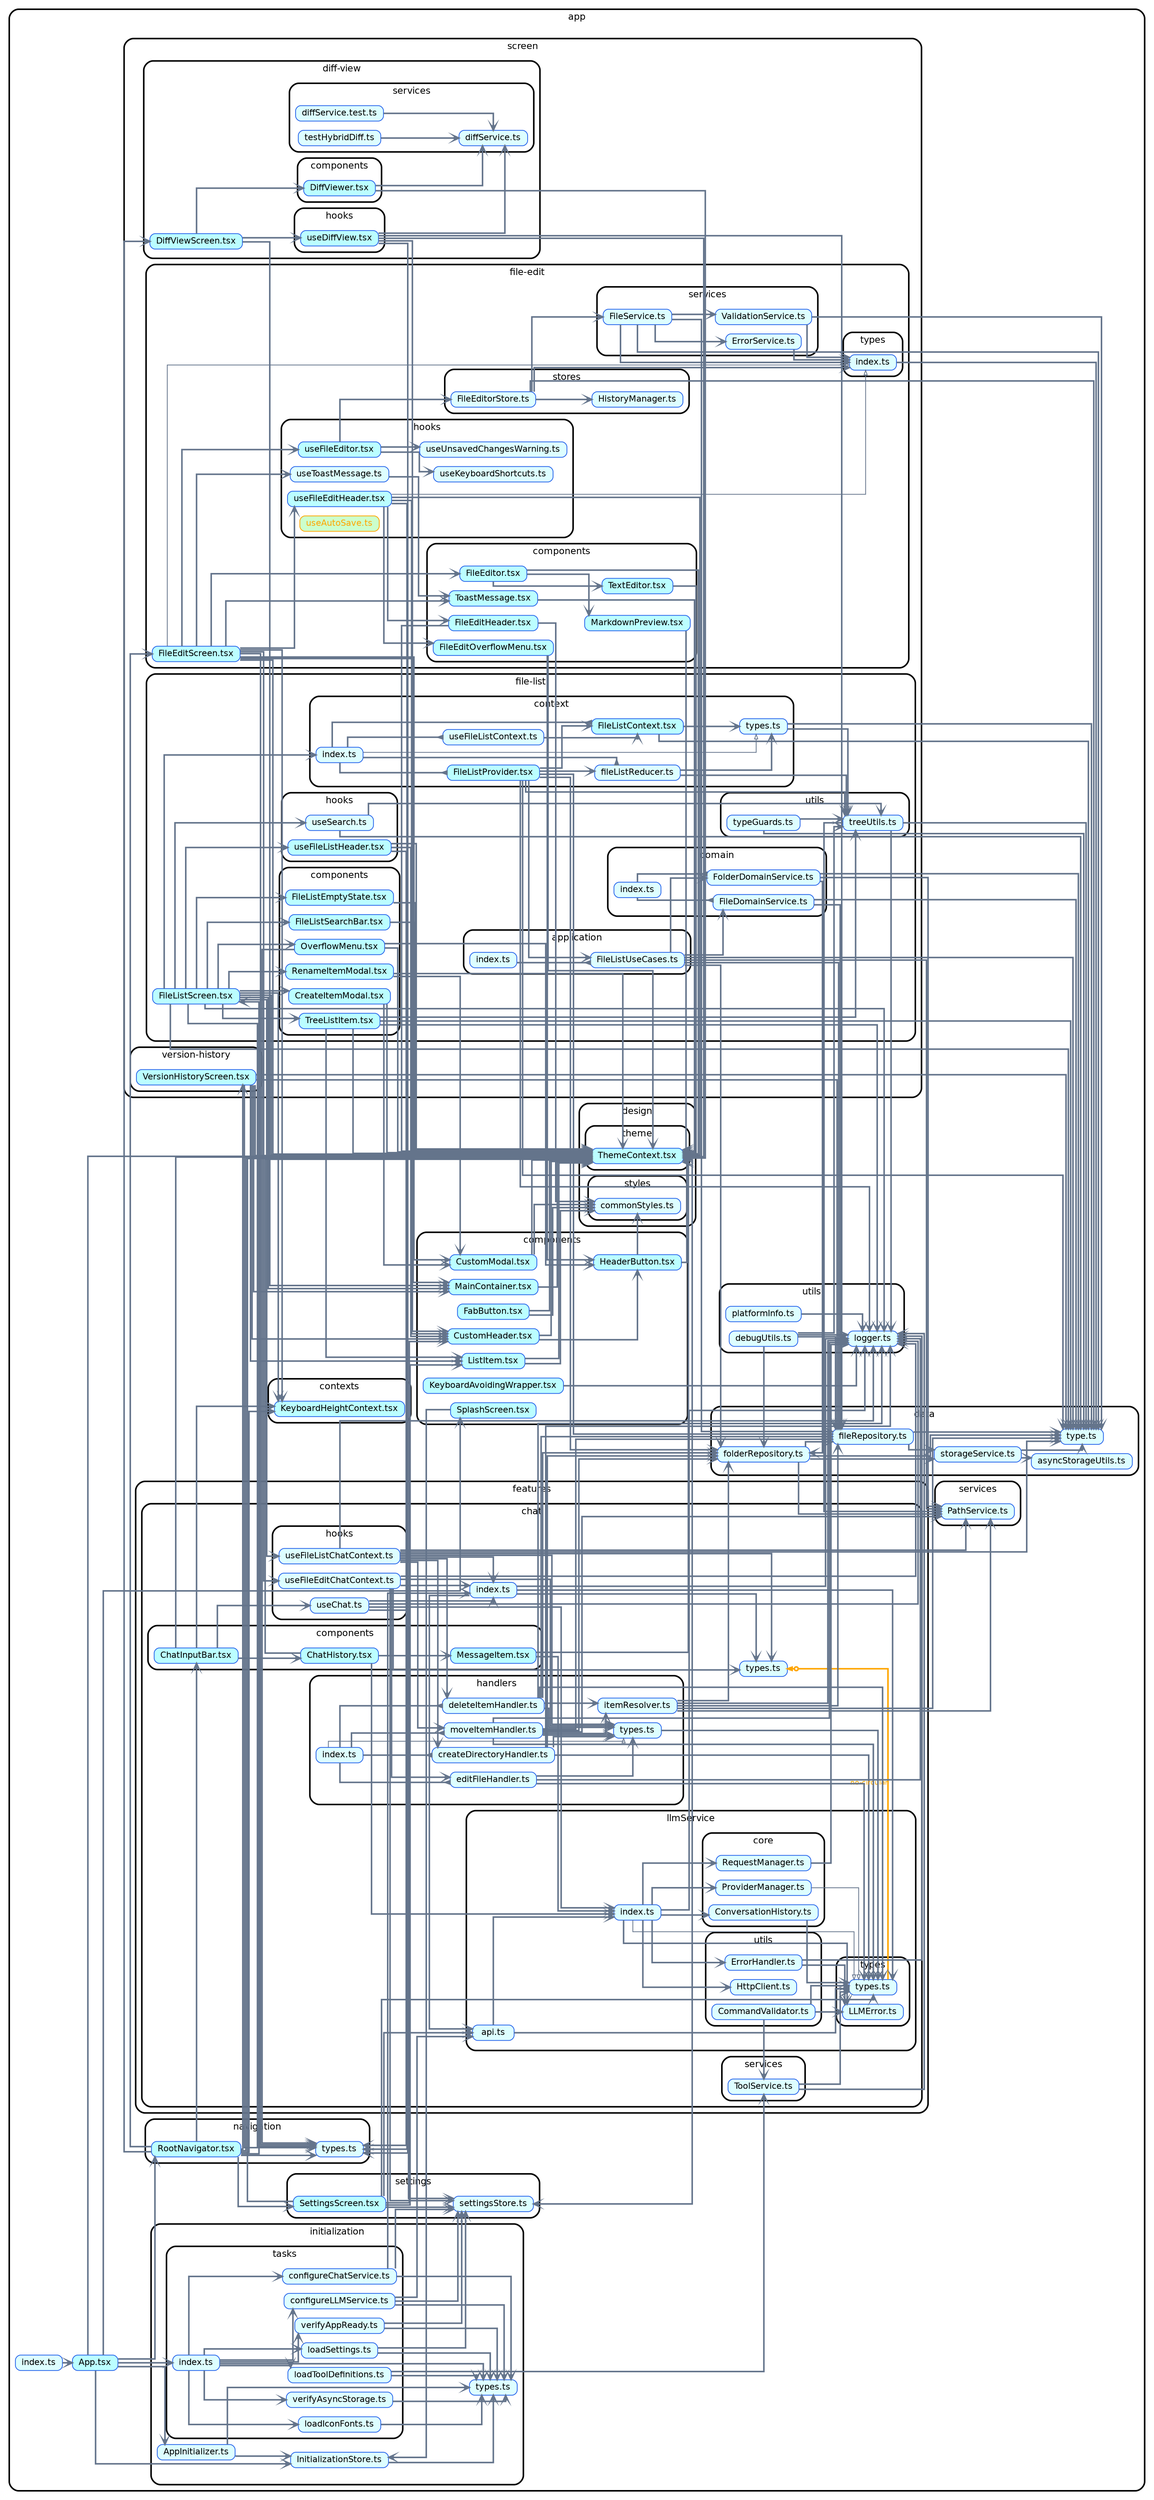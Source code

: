 strict digraph "dependency-cruiser output"{
    rankdir="LR" splines="ortho" overlap="false" nodesep="0.16" ranksep="0.18" fontname="Helvetica" fontsize="12" style="rounded,bold,filled" fillcolor="#ffffff" compound="true" bgcolor="white" concentrate="true"
    node [shape="box" style="filled,rounded" height="0.2" color="#2563eb" fillcolor="#e8f4fd" fontcolor="black" fontname="Helvetica" fontsize="11"]
    edge [arrowhead="vee" arrowsize="0.6" penwidth="2" color="#64748b" fontname="Helvetica" fontsize="9"]

    subgraph "cluster_app" {label="app" "app/App.tsx" [label=<App.tsx> tooltip="App.tsx" URL="app/App.tsx" fillcolor="#bbfeff"] }
    "app/App.tsx" -> "app/components/SplashScreen.tsx"
    "app/App.tsx" -> "app/design/theme/ThemeContext.tsx"
    "app/App.tsx" -> "app/initialization/AppInitializer.ts"
    "app/App.tsx" -> "app/initialization/InitializationStore.ts"
    "app/App.tsx" -> "app/initialization/tasks/index.ts"
    "app/App.tsx" -> "app/navigation/RootNavigator.tsx"
    subgraph "cluster_app" {label="app" subgraph "cluster_app/components" {label="components" "app/components/CustomHeader.tsx" [label=<CustomHeader.tsx> tooltip="CustomHeader.tsx" URL="app/components/CustomHeader.tsx" fillcolor="#bbfeff"] } }
    "app/components/CustomHeader.tsx" -> "app/design/theme/ThemeContext.tsx"
    "app/components/CustomHeader.tsx" -> "app/components/HeaderButton.tsx"
    subgraph "cluster_app" {label="app" subgraph "cluster_app/components" {label="components" "app/components/CustomModal.tsx" [label=<CustomModal.tsx> tooltip="CustomModal.tsx" URL="app/components/CustomModal.tsx" fillcolor="#bbfeff"] } }
    "app/components/CustomModal.tsx" -> "app/design/styles/commonStyles.ts"
    "app/components/CustomModal.tsx" -> "app/design/theme/ThemeContext.tsx"
    subgraph "cluster_app" {label="app" subgraph "cluster_app/components" {label="components" "app/components/FabButton.tsx" [label=<FabButton.tsx> tooltip="FabButton.tsx" URL="app/components/FabButton.tsx" fillcolor="#bbfeff"] } }
    "app/components/FabButton.tsx" -> "app/design/styles/commonStyles.ts"
    "app/components/FabButton.tsx" -> "app/design/theme/ThemeContext.tsx"
    subgraph "cluster_app" {label="app" subgraph "cluster_app/components" {label="components" "app/components/HeaderButton.tsx" [label=<HeaderButton.tsx> tooltip="HeaderButton.tsx" URL="app/components/HeaderButton.tsx" fillcolor="#bbfeff"] } }
    "app/components/HeaderButton.tsx" -> "app/design/styles/commonStyles.ts"
    "app/components/HeaderButton.tsx" -> "app/design/theme/ThemeContext.tsx"
    subgraph "cluster_app" {label="app" subgraph "cluster_app/components" {label="components" "app/components/KeyboardAvoidingWrapper.tsx" [label=<KeyboardAvoidingWrapper.tsx> tooltip="KeyboardAvoidingWrapper.tsx" URL="app/components/KeyboardAvoidingWrapper.tsx" fillcolor="#bbfeff"] } }
    "app/components/KeyboardAvoidingWrapper.tsx" -> "app/utils/logger.ts"
    subgraph "cluster_app" {label="app" subgraph "cluster_app/components" {label="components" "app/components/ListItem.tsx" [label=<ListItem.tsx> tooltip="ListItem.tsx" URL="app/components/ListItem.tsx" fillcolor="#bbfeff"] } }
    "app/components/ListItem.tsx" -> "app/design/styles/commonStyles.ts"
    "app/components/ListItem.tsx" -> "app/design/theme/ThemeContext.tsx"
    subgraph "cluster_app" {label="app" subgraph "cluster_app/components" {label="components" "app/components/MainContainer.tsx" [label=<MainContainer.tsx> tooltip="MainContainer.tsx" URL="app/components/MainContainer.tsx" fillcolor="#bbfeff"] } }
    "app/components/MainContainer.tsx" -> "app/design/theme/ThemeContext.tsx"
    subgraph "cluster_app" {label="app" subgraph "cluster_app/components" {label="components" "app/components/SplashScreen.tsx" [label=<SplashScreen.tsx> tooltip="SplashScreen.tsx" URL="app/components/SplashScreen.tsx" fillcolor="#bbfeff"] } }
    "app/components/SplashScreen.tsx" -> "app/initialization/InitializationStore.ts"
    subgraph "cluster_app" {label="app" subgraph "cluster_app/contexts" {label="contexts" "app/contexts/KeyboardHeightContext.tsx" [label=<KeyboardHeightContext.tsx> tooltip="KeyboardHeightContext.tsx" URL="app/contexts/KeyboardHeightContext.tsx" fillcolor="#bbfeff"] } }
    subgraph "cluster_app" {label="app" subgraph "cluster_app/data" {label="data" "app/data/asyncStorageUtils.ts" [label=<asyncStorageUtils.ts> tooltip="asyncStorageUtils.ts" URL="app/data/asyncStorageUtils.ts" fillcolor="#ddfeff"] } }
    subgraph "cluster_app" {label="app" subgraph "cluster_app/data" {label="data" "app/data/fileRepository.ts" [label=<fileRepository.ts> tooltip="fileRepository.ts" URL="app/data/fileRepository.ts" fillcolor="#ddfeff"] } }
    "app/data/fileRepository.ts" -> "app/data/storageService.ts"
    "app/data/fileRepository.ts" -> "app/data/type.ts"
    subgraph "cluster_app" {label="app" subgraph "cluster_app/data" {label="data" "app/data/folderRepository.ts" [label=<folderRepository.ts> tooltip="folderRepository.ts" URL="app/data/folderRepository.ts" fillcolor="#ddfeff"] } }
    "app/data/folderRepository.ts" -> "app/services/PathService.ts"
    "app/data/folderRepository.ts" -> "app/data/fileRepository.ts"
    "app/data/folderRepository.ts" -> "app/data/storageService.ts"
    "app/data/folderRepository.ts" -> "app/data/type.ts"
    subgraph "cluster_app" {label="app" subgraph "cluster_app/data" {label="data" "app/data/storageService.ts" [label=<storageService.ts> tooltip="storageService.ts" URL="app/data/storageService.ts" fillcolor="#ddfeff"] } }
    "app/data/storageService.ts" -> "app/data/asyncStorageUtils.ts"
    "app/data/storageService.ts" -> "app/data/type.ts"
    subgraph "cluster_app" {label="app" subgraph "cluster_app/data" {label="data" "app/data/type.ts" [label=<type.ts> tooltip="type.ts" URL="app/data/type.ts" fillcolor="#ddfeff"] } }
    subgraph "cluster_app" {label="app" subgraph "cluster_app/design" {label="design" subgraph "cluster_app/design/styles" {label="styles" "app/design/styles/commonStyles.ts" [label=<commonStyles.ts> tooltip="commonStyles.ts" URL="app/design/styles/commonStyles.ts" fillcolor="#ddfeff"] } } }
    subgraph "cluster_app" {label="app" subgraph "cluster_app/design" {label="design" subgraph "cluster_app/design/theme" {label="theme" "app/design/theme/ThemeContext.tsx" [label=<ThemeContext.tsx> tooltip="ThemeContext.tsx" URL="app/design/theme/ThemeContext.tsx" fillcolor="#bbfeff"] } } }
    "app/design/theme/ThemeContext.tsx" -> "app/settings/settingsStore.ts"
    subgraph "cluster_app" {label="app" subgraph "cluster_app/features" {label="features" subgraph "cluster_app/features/chat" {label="chat" subgraph "cluster_app/features/chat/components" {label="components" "app/features/chat/components/ChatHistory.tsx" [label=<ChatHistory.tsx> tooltip="ChatHistory.tsx" URL="app/features/chat/components/ChatHistory.tsx" fillcolor="#bbfeff"] } } } }
    "app/features/chat/components/ChatHistory.tsx" -> "app/design/theme/ThemeContext.tsx"
    "app/features/chat/components/ChatHistory.tsx" -> "app/features/chat/llmService/index.ts"
    "app/features/chat/components/ChatHistory.tsx" -> "app/features/chat/components/MessageItem.tsx"
    subgraph "cluster_app" {label="app" subgraph "cluster_app/features" {label="features" subgraph "cluster_app/features/chat" {label="chat" subgraph "cluster_app/features/chat/components" {label="components" "app/features/chat/components/ChatInputBar.tsx" [label=<ChatInputBar.tsx> tooltip="ChatInputBar.tsx" URL="app/features/chat/components/ChatInputBar.tsx" fillcolor="#bbfeff"] } } } }
    "app/features/chat/components/ChatInputBar.tsx" -> "app/contexts/KeyboardHeightContext.tsx"
    "app/features/chat/components/ChatInputBar.tsx" -> "app/design/theme/ThemeContext.tsx"
    "app/features/chat/components/ChatInputBar.tsx" -> "app/features/chat/components/ChatHistory.tsx"
    "app/features/chat/components/ChatInputBar.tsx" -> "app/features/chat/hooks/useChat.ts"
    subgraph "cluster_app" {label="app" subgraph "cluster_app/features" {label="features" subgraph "cluster_app/features/chat" {label="chat" subgraph "cluster_app/features/chat/components" {label="components" "app/features/chat/components/MessageItem.tsx" [label=<MessageItem.tsx> tooltip="MessageItem.tsx" URL="app/features/chat/components/MessageItem.tsx" fillcolor="#bbfeff"] } } } }
    "app/features/chat/components/MessageItem.tsx" -> "app/design/theme/ThemeContext.tsx"
    "app/features/chat/components/MessageItem.tsx" -> "app/features/chat/llmService/index.ts"
    subgraph "cluster_app" {label="app" subgraph "cluster_app/features" {label="features" subgraph "cluster_app/features/chat" {label="chat" subgraph "cluster_app/features/chat/handlers" {label="handlers" "app/features/chat/handlers/createDirectoryHandler.ts" [label=<createDirectoryHandler.ts> tooltip="createDirectoryHandler.ts" URL="app/features/chat/handlers/createDirectoryHandler.ts" fillcolor="#ddfeff"] } } } }
    "app/features/chat/handlers/createDirectoryHandler.ts" -> "app/utils/logger.ts"
    "app/features/chat/handlers/createDirectoryHandler.ts" -> "app/features/chat/llmService/types/types.ts"
    "app/features/chat/handlers/createDirectoryHandler.ts" -> "app/features/chat/handlers/types.ts"
    "app/features/chat/handlers/createDirectoryHandler.ts" -> "app/data/folderRepository.ts"
    subgraph "cluster_app" {label="app" subgraph "cluster_app/features" {label="features" subgraph "cluster_app/features/chat" {label="chat" subgraph "cluster_app/features/chat/handlers" {label="handlers" "app/features/chat/handlers/deleteItemHandler.ts" [label=<deleteItemHandler.ts> tooltip="deleteItemHandler.ts" URL="app/features/chat/handlers/deleteItemHandler.ts" fillcolor="#ddfeff"] } } } }
    "app/features/chat/handlers/deleteItemHandler.ts" -> "app/utils/logger.ts"
    "app/features/chat/handlers/deleteItemHandler.ts" -> "app/features/chat/llmService/types/types.ts"
    "app/features/chat/handlers/deleteItemHandler.ts" -> "app/features/chat/handlers/itemResolver.ts"
    "app/features/chat/handlers/deleteItemHandler.ts" -> "app/features/chat/handlers/types.ts"
    "app/features/chat/handlers/deleteItemHandler.ts" -> "app/data/fileRepository.ts"
    "app/features/chat/handlers/deleteItemHandler.ts" -> "app/data/folderRepository.ts"
    subgraph "cluster_app" {label="app" subgraph "cluster_app/features" {label="features" subgraph "cluster_app/features/chat" {label="chat" subgraph "cluster_app/features/chat/handlers" {label="handlers" "app/features/chat/handlers/editFileHandler.ts" [label=<editFileHandler.ts> tooltip="editFileHandler.ts" URL="app/features/chat/handlers/editFileHandler.ts" fillcolor="#ddfeff"] } } } }
    "app/features/chat/handlers/editFileHandler.ts" -> "app/utils/logger.ts"
    "app/features/chat/handlers/editFileHandler.ts" -> "app/features/chat/llmService/types/types.ts"
    "app/features/chat/handlers/editFileHandler.ts" -> "app/features/chat/handlers/types.ts"
    subgraph "cluster_app" {label="app" subgraph "cluster_app/features" {label="features" subgraph "cluster_app/features/chat" {label="chat" subgraph "cluster_app/features/chat/handlers" {label="handlers" "app/features/chat/handlers/index.ts" [label=<index.ts> tooltip="index.ts" URL="app/features/chat/handlers/index.ts" fillcolor="#ddfeff"] } } } }
    "app/features/chat/handlers/index.ts" -> "app/features/chat/handlers/createDirectoryHandler.ts" [arrowhead="inv"]
    "app/features/chat/handlers/index.ts" -> "app/features/chat/handlers/deleteItemHandler.ts" [arrowhead="inv"]
    "app/features/chat/handlers/index.ts" -> "app/features/chat/handlers/editFileHandler.ts" [arrowhead="inv"]
    "app/features/chat/handlers/index.ts" -> "app/features/chat/handlers/moveItemHandler.ts" [arrowhead="inv"]
    "app/features/chat/handlers/index.ts" -> "app/features/chat/handlers/types.ts" [arrowhead="onormal" penwidth="1.0"]
    subgraph "cluster_app" {label="app" subgraph "cluster_app/features" {label="features" subgraph "cluster_app/features/chat" {label="chat" subgraph "cluster_app/features/chat/handlers" {label="handlers" "app/features/chat/handlers/itemResolver.ts" [label=<itemResolver.ts> tooltip="itemResolver.ts" URL="app/features/chat/handlers/itemResolver.ts" fillcolor="#ddfeff"] } } } }
    "app/features/chat/handlers/itemResolver.ts" -> "app/services/PathService.ts"
    "app/features/chat/handlers/itemResolver.ts" -> "app/utils/logger.ts"
    "app/features/chat/handlers/itemResolver.ts" -> "app/data/fileRepository.ts"
    "app/features/chat/handlers/itemResolver.ts" -> "app/data/folderRepository.ts"
    "app/features/chat/handlers/itemResolver.ts" -> "app/data/type.ts"
    subgraph "cluster_app" {label="app" subgraph "cluster_app/features" {label="features" subgraph "cluster_app/features/chat" {label="chat" subgraph "cluster_app/features/chat/handlers" {label="handlers" "app/features/chat/handlers/moveItemHandler.ts" [label=<moveItemHandler.ts> tooltip="moveItemHandler.ts" URL="app/features/chat/handlers/moveItemHandler.ts" fillcolor="#ddfeff"] } } } }
    "app/features/chat/handlers/moveItemHandler.ts" -> "app/services/PathService.ts"
    "app/features/chat/handlers/moveItemHandler.ts" -> "app/utils/logger.ts"
    "app/features/chat/handlers/moveItemHandler.ts" -> "app/features/chat/llmService/types/types.ts"
    "app/features/chat/handlers/moveItemHandler.ts" -> "app/features/chat/handlers/itemResolver.ts"
    "app/features/chat/handlers/moveItemHandler.ts" -> "app/features/chat/handlers/types.ts"
    "app/features/chat/handlers/moveItemHandler.ts" -> "app/data/fileRepository.ts"
    "app/features/chat/handlers/moveItemHandler.ts" -> "app/data/folderRepository.ts"
    subgraph "cluster_app" {label="app" subgraph "cluster_app/features" {label="features" subgraph "cluster_app/features/chat" {label="chat" subgraph "cluster_app/features/chat/handlers" {label="handlers" "app/features/chat/handlers/types.ts" [label=<types.ts> tooltip="types.ts" URL="app/features/chat/handlers/types.ts" fillcolor="#ddfeff"] } } } }
    "app/features/chat/handlers/types.ts" -> "app/features/chat/llmService/types/types.ts"
    subgraph "cluster_app" {label="app" subgraph "cluster_app/features" {label="features" subgraph "cluster_app/features/chat" {label="chat" subgraph "cluster_app/features/chat/hooks" {label="hooks" "app/features/chat/hooks/useChat.ts" [label=<useChat.ts> tooltip="useChat.ts" URL="app/features/chat/hooks/useChat.ts" fillcolor="#ddfeff"] } } } }
    "app/features/chat/hooks/useChat.ts" -> "app/settings/settingsStore.ts"
    "app/features/chat/hooks/useChat.ts" -> "app/utils/logger.ts"
    "app/features/chat/hooks/useChat.ts" -> "app/features/chat/index.ts"
    "app/features/chat/hooks/useChat.ts" -> "app/features/chat/llmService/index.ts"
    subgraph "cluster_app" {label="app" subgraph "cluster_app/features" {label="features" subgraph "cluster_app/features/chat" {label="chat" subgraph "cluster_app/features/chat/hooks" {label="hooks" "app/features/chat/hooks/useFileEditChatContext.ts" [label=<useFileEditChatContext.ts> tooltip="useFileEditChatContext.ts" URL="app/features/chat/hooks/useFileEditChatContext.ts" fillcolor="#ddfeff"] } } } }
    "app/features/chat/hooks/useFileEditChatContext.ts" -> "app/settings/settingsStore.ts"
    "app/features/chat/hooks/useFileEditChatContext.ts" -> "app/utils/logger.ts"
    "app/features/chat/hooks/useFileEditChatContext.ts" -> "app/features/chat/handlers/editFileHandler.ts"
    "app/features/chat/hooks/useFileEditChatContext.ts" -> "app/features/chat/handlers/types.ts"
    "app/features/chat/hooks/useFileEditChatContext.ts" -> "app/features/chat/index.ts"
    "app/features/chat/hooks/useFileEditChatContext.ts" -> "app/features/chat/types.ts"
    subgraph "cluster_app" {label="app" subgraph "cluster_app/features" {label="features" subgraph "cluster_app/features/chat" {label="chat" subgraph "cluster_app/features/chat/hooks" {label="hooks" "app/features/chat/hooks/useFileListChatContext.ts" [label=<useFileListChatContext.ts> tooltip="useFileListChatContext.ts" URL="app/features/chat/hooks/useFileListChatContext.ts" fillcolor="#ddfeff"] } } } }
    "app/features/chat/hooks/useFileListChatContext.ts" -> "app/services/PathService.ts"
    "app/features/chat/hooks/useFileListChatContext.ts" -> "app/utils/logger.ts"
    "app/features/chat/hooks/useFileListChatContext.ts" -> "app/features/chat/handlers/createDirectoryHandler.ts"
    "app/features/chat/hooks/useFileListChatContext.ts" -> "app/features/chat/handlers/deleteItemHandler.ts"
    "app/features/chat/hooks/useFileListChatContext.ts" -> "app/features/chat/handlers/moveItemHandler.ts"
    "app/features/chat/hooks/useFileListChatContext.ts" -> "app/features/chat/handlers/types.ts"
    "app/features/chat/hooks/useFileListChatContext.ts" -> "app/features/chat/index.ts"
    "app/features/chat/hooks/useFileListChatContext.ts" -> "app/features/chat/types.ts"
    "app/features/chat/hooks/useFileListChatContext.ts" -> "app/data/type.ts"
    subgraph "cluster_app" {label="app" subgraph "cluster_app/features" {label="features" subgraph "cluster_app/features/chat" {label="chat" "app/features/chat/index.ts" [label=<index.ts> tooltip="index.ts" URL="app/features/chat/index.ts" fillcolor="#ddfeff"] } } }
    "app/features/chat/index.ts" -> "app/utils/logger.ts"
    "app/features/chat/index.ts" -> "app/features/chat/llmService/api.ts"
    "app/features/chat/index.ts" -> "app/features/chat/llmService/types/types.ts"
    "app/features/chat/index.ts" -> "app/features/chat/types.ts"
    subgraph "cluster_app" {label="app" subgraph "cluster_app/features" {label="features" subgraph "cluster_app/features/chat" {label="chat" subgraph "cluster_app/features/chat/llmService" {label="llmService" "app/features/chat/llmService/api.ts" [label=<api.ts> tooltip="api.ts" URL="app/features/chat/llmService/api.ts" fillcolor="#ddfeff"] } } } }
    "app/features/chat/llmService/api.ts" -> "app/features/chat/llmService/index.ts"
    "app/features/chat/llmService/api.ts" -> "app/features/chat/llmService/types/types.ts" [arrowhead="inv"]
    subgraph "cluster_app" {label="app" subgraph "cluster_app/features" {label="features" subgraph "cluster_app/features/chat" {label="chat" subgraph "cluster_app/features/chat/llmService" {label="llmService" subgraph "cluster_app/features/chat/llmService/core" {label="core" "app/features/chat/llmService/core/ConversationHistory.ts" [label=<ConversationHistory.ts> tooltip="ConversationHistory.ts" URL="app/features/chat/llmService/core/ConversationHistory.ts" fillcolor="#ddfeff"] } } } } }
    "app/features/chat/llmService/core/ConversationHistory.ts" -> "app/features/chat/llmService/types/types.ts"
    subgraph "cluster_app" {label="app" subgraph "cluster_app/features" {label="features" subgraph "cluster_app/features/chat" {label="chat" subgraph "cluster_app/features/chat/llmService" {label="llmService" subgraph "cluster_app/features/chat/llmService/core" {label="core" "app/features/chat/llmService/core/ProviderManager.ts" [label=<ProviderManager.ts> tooltip="ProviderManager.ts" URL="app/features/chat/llmService/core/ProviderManager.ts" fillcolor="#ddfeff"] } } } } }
    "app/features/chat/llmService/core/ProviderManager.ts" -> "app/features/chat/llmService/types/types.ts" [arrowhead="onormal" penwidth="1.0"]
    subgraph "cluster_app" {label="app" subgraph "cluster_app/features" {label="features" subgraph "cluster_app/features/chat" {label="chat" subgraph "cluster_app/features/chat/llmService" {label="llmService" subgraph "cluster_app/features/chat/llmService/core" {label="core" "app/features/chat/llmService/core/RequestManager.ts" [label=<RequestManager.ts> tooltip="RequestManager.ts" URL="app/features/chat/llmService/core/RequestManager.ts" fillcolor="#ddfeff"] } } } } }
    "app/features/chat/llmService/core/RequestManager.ts" -> "app/utils/logger.ts"
    subgraph "cluster_app" {label="app" subgraph "cluster_app/features" {label="features" subgraph "cluster_app/features/chat" {label="chat" subgraph "cluster_app/features/chat/llmService" {label="llmService" "app/features/chat/llmService/index.ts" [label=<index.ts> tooltip="index.ts" URL="app/features/chat/llmService/index.ts" fillcolor="#ddfeff"] } } } }
    "app/features/chat/llmService/index.ts" -> "app/utils/logger.ts"
    "app/features/chat/llmService/index.ts" -> "app/features/chat/llmService/core/ConversationHistory.ts"
    "app/features/chat/llmService/index.ts" -> "app/features/chat/llmService/core/ProviderManager.ts"
    "app/features/chat/llmService/index.ts" -> "app/features/chat/llmService/core/RequestManager.ts"
    "app/features/chat/llmService/index.ts" -> "app/features/chat/llmService/types/LLMError.ts"
    "app/features/chat/llmService/index.ts" -> "app/features/chat/llmService/types/types.ts" [arrowhead="onormal" penwidth="1.0"]
    "app/features/chat/llmService/index.ts" -> "app/features/chat/llmService/utils/ErrorHandler.ts"
    "app/features/chat/llmService/index.ts" -> "app/features/chat/llmService/utils/HttpClient.ts"
    subgraph "cluster_app" {label="app" subgraph "cluster_app/features" {label="features" subgraph "cluster_app/features/chat" {label="chat" subgraph "cluster_app/features/chat/llmService" {label="llmService" subgraph "cluster_app/features/chat/llmService/types" {label="types" "app/features/chat/llmService/types/LLMError.ts" [label=<LLMError.ts> tooltip="LLMError.ts" URL="app/features/chat/llmService/types/LLMError.ts" fillcolor="#ddfeff"] } } } } }
    subgraph "cluster_app" {label="app" subgraph "cluster_app/features" {label="features" subgraph "cluster_app/features/chat" {label="chat" subgraph "cluster_app/features/chat/llmService" {label="llmService" subgraph "cluster_app/features/chat/llmService/types" {label="types" "app/features/chat/llmService/types/types.ts" [label=<types.ts> tooltip="types.ts" URL="app/features/chat/llmService/types/types.ts" fillcolor="#ddfeff"] } } } } }
    "app/features/chat/llmService/types/types.ts" -> "app/features/chat/types.ts" [xlabel="no-circular" tooltip="no-circular" arrowhead="normalnoneodot" fontcolor="orange" color="orange"]
    subgraph "cluster_app" {label="app" subgraph "cluster_app/features" {label="features" subgraph "cluster_app/features/chat" {label="chat" subgraph "cluster_app/features/chat/llmService" {label="llmService" subgraph "cluster_app/features/chat/llmService/utils" {label="utils" "app/features/chat/llmService/utils/CommandValidator.ts" [label=<CommandValidator.ts> tooltip="CommandValidator.ts" URL="app/features/chat/llmService/utils/CommandValidator.ts" fillcolor="#ddfeff"] } } } } }
    "app/features/chat/llmService/utils/CommandValidator.ts" -> "app/features/chat/services/ToolService.ts"
    "app/features/chat/llmService/utils/CommandValidator.ts" -> "app/features/chat/llmService/types/LLMError.ts"
    "app/features/chat/llmService/utils/CommandValidator.ts" -> "app/features/chat/llmService/types/types.ts"
    subgraph "cluster_app" {label="app" subgraph "cluster_app/features" {label="features" subgraph "cluster_app/features/chat" {label="chat" subgraph "cluster_app/features/chat/llmService" {label="llmService" subgraph "cluster_app/features/chat/llmService/utils" {label="utils" "app/features/chat/llmService/utils/ErrorHandler.ts" [label=<ErrorHandler.ts> tooltip="ErrorHandler.ts" URL="app/features/chat/llmService/utils/ErrorHandler.ts" fillcolor="#ddfeff"] } } } } }
    "app/features/chat/llmService/utils/ErrorHandler.ts" -> "app/utils/logger.ts"
    "app/features/chat/llmService/utils/ErrorHandler.ts" -> "app/features/chat/llmService/types/LLMError.ts"
    subgraph "cluster_app" {label="app" subgraph "cluster_app/features" {label="features" subgraph "cluster_app/features/chat" {label="chat" subgraph "cluster_app/features/chat/llmService" {label="llmService" subgraph "cluster_app/features/chat/llmService/utils" {label="utils" "app/features/chat/llmService/utils/HttpClient.ts" [label=<HttpClient.ts> tooltip="HttpClient.ts" URL="app/features/chat/llmService/utils/HttpClient.ts" fillcolor="#ddfeff"] } } } } }
    subgraph "cluster_app" {label="app" subgraph "cluster_app/features" {label="features" subgraph "cluster_app/features/chat" {label="chat" subgraph "cluster_app/features/chat/services" {label="services" "app/features/chat/services/ToolService.ts" [label=<ToolService.ts> tooltip="ToolService.ts" URL="app/features/chat/services/ToolService.ts" fillcolor="#ddfeff"] } } } }
    "app/features/chat/services/ToolService.ts" -> "app/utils/logger.ts"
    "app/features/chat/services/ToolService.ts" -> "app/features/chat/llmService/types/types.ts"
    subgraph "cluster_app" {label="app" subgraph "cluster_app/features" {label="features" subgraph "cluster_app/features/chat" {label="chat" "app/features/chat/types.ts" [label=<types.ts> tooltip="types.ts" URL="app/features/chat/types.ts" fillcolor="#ddfeff"] } } }
    "app/features/chat/types.ts" -> "app/features/chat/llmService/types/types.ts" [xlabel="no-circular" tooltip="no-circular" arrowhead="normalnoneodot" fontcolor="orange" color="orange"]
    subgraph "cluster_app" {label="app" "app/index.ts" [label=<index.ts> tooltip="index.ts" URL="app/index.ts" fillcolor="#ddfeff"] }
    "app/index.ts" -> "app/App.tsx"
    subgraph "cluster_app" {label="app" subgraph "cluster_app/initialization" {label="initialization" "app/initialization/AppInitializer.ts" [label=<AppInitializer.ts> tooltip="AppInitializer.ts" URL="app/initialization/AppInitializer.ts" fillcolor="#ddfeff"] } }
    "app/initialization/AppInitializer.ts" -> "app/initialization/InitializationStore.ts"
    "app/initialization/AppInitializer.ts" -> "app/initialization/types.ts"
    subgraph "cluster_app" {label="app" subgraph "cluster_app/initialization" {label="initialization" "app/initialization/InitializationStore.ts" [label=<InitializationStore.ts> tooltip="InitializationStore.ts" URL="app/initialization/InitializationStore.ts" fillcolor="#ddfeff"] } }
    "app/initialization/InitializationStore.ts" -> "app/initialization/types.ts"
    subgraph "cluster_app" {label="app" subgraph "cluster_app/initialization" {label="initialization" subgraph "cluster_app/initialization/tasks" {label="tasks" "app/initialization/tasks/configureChatService.ts" [label=<configureChatService.ts> tooltip="configureChatService.ts" URL="app/initialization/tasks/configureChatService.ts" fillcolor="#ddfeff"] } } }
    "app/initialization/tasks/configureChatService.ts" -> "app/features/chat/index.ts"
    "app/initialization/tasks/configureChatService.ts" -> "app/settings/settingsStore.ts"
    "app/initialization/tasks/configureChatService.ts" -> "app/initialization/types.ts"
    subgraph "cluster_app" {label="app" subgraph "cluster_app/initialization" {label="initialization" subgraph "cluster_app/initialization/tasks" {label="tasks" "app/initialization/tasks/configureLLMService.ts" [label=<configureLLMService.ts> tooltip="configureLLMService.ts" URL="app/initialization/tasks/configureLLMService.ts" fillcolor="#ddfeff"] } } }
    "app/initialization/tasks/configureLLMService.ts" -> "app/features/chat/llmService/api.ts"
    "app/initialization/tasks/configureLLMService.ts" -> "app/settings/settingsStore.ts"
    "app/initialization/tasks/configureLLMService.ts" -> "app/initialization/types.ts"
    subgraph "cluster_app" {label="app" subgraph "cluster_app/initialization" {label="initialization" subgraph "cluster_app/initialization/tasks" {label="tasks" "app/initialization/tasks/index.ts" [label=<index.ts> tooltip="index.ts" URL="app/initialization/tasks/index.ts" fillcolor="#ddfeff"] } } }
    "app/initialization/tasks/index.ts" -> "app/initialization/types.ts"
    "app/initialization/tasks/index.ts" -> "app/initialization/tasks/configureChatService.ts"
    "app/initialization/tasks/index.ts" -> "app/initialization/tasks/configureLLMService.ts"
    "app/initialization/tasks/index.ts" -> "app/initialization/tasks/loadIconFonts.ts"
    "app/initialization/tasks/index.ts" -> "app/initialization/tasks/loadSettings.ts"
    "app/initialization/tasks/index.ts" -> "app/initialization/tasks/loadToolDefinitions.ts"
    "app/initialization/tasks/index.ts" -> "app/initialization/tasks/verifyAppReady.ts"
    "app/initialization/tasks/index.ts" -> "app/initialization/tasks/verifyAsyncStorage.ts"
    subgraph "cluster_app" {label="app" subgraph "cluster_app/initialization" {label="initialization" subgraph "cluster_app/initialization/tasks" {label="tasks" "app/initialization/tasks/loadIconFonts.ts" [label=<loadIconFonts.ts> tooltip="loadIconFonts.ts" URL="app/initialization/tasks/loadIconFonts.ts" fillcolor="#ddfeff"] } } }
    "app/initialization/tasks/loadIconFonts.ts" -> "app/initialization/types.ts"
    subgraph "cluster_app" {label="app" subgraph "cluster_app/initialization" {label="initialization" subgraph "cluster_app/initialization/tasks" {label="tasks" "app/initialization/tasks/loadSettings.ts" [label=<loadSettings.ts> tooltip="loadSettings.ts" URL="app/initialization/tasks/loadSettings.ts" fillcolor="#ddfeff"] } } }
    "app/initialization/tasks/loadSettings.ts" -> "app/settings/settingsStore.ts"
    "app/initialization/tasks/loadSettings.ts" -> "app/initialization/types.ts"
    subgraph "cluster_app" {label="app" subgraph "cluster_app/initialization" {label="initialization" subgraph "cluster_app/initialization/tasks" {label="tasks" "app/initialization/tasks/loadToolDefinitions.ts" [label=<loadToolDefinitions.ts> tooltip="loadToolDefinitions.ts" URL="app/initialization/tasks/loadToolDefinitions.ts" fillcolor="#ddfeff"] } } }
    "app/initialization/tasks/loadToolDefinitions.ts" -> "app/features/chat/services/ToolService.ts"
    "app/initialization/tasks/loadToolDefinitions.ts" -> "app/initialization/types.ts"
    subgraph "cluster_app" {label="app" subgraph "cluster_app/initialization" {label="initialization" subgraph "cluster_app/initialization/tasks" {label="tasks" "app/initialization/tasks/verifyAppReady.ts" [label=<verifyAppReady.ts> tooltip="verifyAppReady.ts" URL="app/initialization/tasks/verifyAppReady.ts" fillcolor="#ddfeff"] } } }
    "app/initialization/tasks/verifyAppReady.ts" -> "app/settings/settingsStore.ts"
    "app/initialization/tasks/verifyAppReady.ts" -> "app/initialization/types.ts"
    subgraph "cluster_app" {label="app" subgraph "cluster_app/initialization" {label="initialization" subgraph "cluster_app/initialization/tasks" {label="tasks" "app/initialization/tasks/verifyAsyncStorage.ts" [label=<verifyAsyncStorage.ts> tooltip="verifyAsyncStorage.ts" URL="app/initialization/tasks/verifyAsyncStorage.ts" fillcolor="#ddfeff"] } } }
    "app/initialization/tasks/verifyAsyncStorage.ts" -> "app/initialization/types.ts"
    subgraph "cluster_app" {label="app" subgraph "cluster_app/initialization" {label="initialization" "app/initialization/types.ts" [label=<types.ts> tooltip="types.ts" URL="app/initialization/types.ts" fillcolor="#ddfeff"] } }
    subgraph "cluster_app" {label="app" subgraph "cluster_app/navigation" {label="navigation" "app/navigation/RootNavigator.tsx" [label=<RootNavigator.tsx> tooltip="RootNavigator.tsx" URL="app/navigation/RootNavigator.tsx" fillcolor="#bbfeff"] } }
    "app/navigation/RootNavigator.tsx" -> "app/contexts/KeyboardHeightContext.tsx"
    "app/navigation/RootNavigator.tsx" -> "app/design/theme/ThemeContext.tsx"
    "app/navigation/RootNavigator.tsx" -> "app/features/chat/components/ChatInputBar.tsx"
    "app/navigation/RootNavigator.tsx" -> "app/screen/diff-view/DiffViewScreen.tsx"
    "app/navigation/RootNavigator.tsx" -> "app/screen/file-edit/FileEditScreen.tsx"
    "app/navigation/RootNavigator.tsx" -> "app/screen/file-list/FileListScreen.tsx"
    "app/navigation/RootNavigator.tsx" -> "app/screen/version-history/VersionHistoryScreen.tsx"
    "app/navigation/RootNavigator.tsx" -> "app/settings/SettingsScreen.tsx"
    "app/navigation/RootNavigator.tsx" -> "app/navigation/types.ts"
    subgraph "cluster_app" {label="app" subgraph "cluster_app/navigation" {label="navigation" "app/navigation/types.ts" [label=<types.ts> tooltip="types.ts" URL="app/navigation/types.ts" fillcolor="#ddfeff"] } }
    subgraph "cluster_app" {label="app" subgraph "cluster_app/screen" {label="screen" subgraph "cluster_app/screen/diff-view" {label="diff-view" "app/screen/diff-view/DiffViewScreen.tsx" [label=<DiffViewScreen.tsx> tooltip="DiffViewScreen.tsx" URL="app/screen/diff-view/DiffViewScreen.tsx" fillcolor="#bbfeff"] } } }
    "app/screen/diff-view/DiffViewScreen.tsx" -> "app/components/MainContainer.tsx"
    "app/screen/diff-view/DiffViewScreen.tsx" -> "app/screen/diff-view/components/DiffViewer.tsx"
    "app/screen/diff-view/DiffViewScreen.tsx" -> "app/screen/diff-view/hooks/useDiffView.tsx"
    subgraph "cluster_app" {label="app" subgraph "cluster_app/screen" {label="screen" subgraph "cluster_app/screen/diff-view" {label="diff-view" subgraph "cluster_app/screen/diff-view/components" {label="components" "app/screen/diff-view/components/DiffViewer.tsx" [label=<DiffViewer.tsx> tooltip="DiffViewer.tsx" URL="app/screen/diff-view/components/DiffViewer.tsx" fillcolor="#bbfeff"] } } } }
    "app/screen/diff-view/components/DiffViewer.tsx" -> "app/design/theme/ThemeContext.tsx"
    "app/screen/diff-view/components/DiffViewer.tsx" -> "app/screen/diff-view/services/diffService.ts"
    subgraph "cluster_app" {label="app" subgraph "cluster_app/screen" {label="screen" subgraph "cluster_app/screen/diff-view" {label="diff-view" subgraph "cluster_app/screen/diff-view/hooks" {label="hooks" "app/screen/diff-view/hooks/useDiffView.tsx" [label=<useDiffView.tsx> tooltip="useDiffView.tsx" URL="app/screen/diff-view/hooks/useDiffView.tsx" fillcolor="#bbfeff"] } } } }
    "app/screen/diff-view/hooks/useDiffView.tsx" -> "app/components/CustomHeader.tsx"
    "app/screen/diff-view/hooks/useDiffView.tsx" -> "app/design/theme/ThemeContext.tsx"
    "app/screen/diff-view/hooks/useDiffView.tsx" -> "app/navigation/types.ts"
    "app/screen/diff-view/hooks/useDiffView.tsx" -> "app/screen/diff-view/services/diffService.ts"
    "app/screen/diff-view/hooks/useDiffView.tsx" -> "app/data/fileRepository.ts"
    subgraph "cluster_app" {label="app" subgraph "cluster_app/screen" {label="screen" subgraph "cluster_app/screen/diff-view" {label="diff-view" subgraph "cluster_app/screen/diff-view/services" {label="services" "app/screen/diff-view/services/diffService.test.ts" [label=<diffService.test.ts> tooltip="diffService.test.ts" URL="app/screen/diff-view/services/diffService.test.ts" fillcolor="#ddfeff"] } } } }
    "app/screen/diff-view/services/diffService.test.ts" -> "app/screen/diff-view/services/diffService.ts"
    subgraph "cluster_app" {label="app" subgraph "cluster_app/screen" {label="screen" subgraph "cluster_app/screen/diff-view" {label="diff-view" subgraph "cluster_app/screen/diff-view/services" {label="services" "app/screen/diff-view/services/diffService.ts" [label=<diffService.ts> tooltip="diffService.ts" URL="app/screen/diff-view/services/diffService.ts" fillcolor="#ddfeff"] } } } }
    subgraph "cluster_app" {label="app" subgraph "cluster_app/screen" {label="screen" subgraph "cluster_app/screen/diff-view" {label="diff-view" subgraph "cluster_app/screen/diff-view/services" {label="services" "app/screen/diff-view/services/testHybridDiff.ts" [label=<testHybridDiff.ts> tooltip="testHybridDiff.ts" URL="app/screen/diff-view/services/testHybridDiff.ts" fillcolor="#ddfeff"] } } } }
    "app/screen/diff-view/services/testHybridDiff.ts" -> "app/screen/diff-view/services/diffService.ts"
    subgraph "cluster_app" {label="app" subgraph "cluster_app/screen" {label="screen" subgraph "cluster_app/screen/file-edit" {label="file-edit" "app/screen/file-edit/FileEditScreen.tsx" [label=<FileEditScreen.tsx> tooltip="FileEditScreen.tsx" URL="app/screen/file-edit/FileEditScreen.tsx" fillcolor="#bbfeff"] } } }
    "app/screen/file-edit/FileEditScreen.tsx" -> "app/components/CustomModal.tsx"
    "app/screen/file-edit/FileEditScreen.tsx" -> "app/components/MainContainer.tsx"
    "app/screen/file-edit/FileEditScreen.tsx" -> "app/contexts/KeyboardHeightContext.tsx"
    "app/screen/file-edit/FileEditScreen.tsx" -> "app/design/theme/ThemeContext.tsx"
    "app/screen/file-edit/FileEditScreen.tsx" -> "app/features/chat/hooks/useFileEditChatContext.ts"
    "app/screen/file-edit/FileEditScreen.tsx" -> "app/navigation/types.ts"
    "app/screen/file-edit/FileEditScreen.tsx" -> "app/screen/file-edit/components/FileEditor.tsx"
    "app/screen/file-edit/FileEditScreen.tsx" -> "app/screen/file-edit/components/ToastMessage.tsx"
    "app/screen/file-edit/FileEditScreen.tsx" -> "app/screen/file-edit/hooks/useFileEditHeader.tsx"
    "app/screen/file-edit/FileEditScreen.tsx" -> "app/screen/file-edit/hooks/useFileEditor.tsx"
    "app/screen/file-edit/FileEditScreen.tsx" -> "app/screen/file-edit/hooks/useToastMessage.ts"
    "app/screen/file-edit/FileEditScreen.tsx" -> "app/screen/file-edit/types/index.ts" [arrowhead="onormal" penwidth="1.0"]
    subgraph "cluster_app" {label="app" subgraph "cluster_app/screen" {label="screen" subgraph "cluster_app/screen/file-edit" {label="file-edit" subgraph "cluster_app/screen/file-edit/components" {label="components" "app/screen/file-edit/components/FileEditHeader.tsx" [label=<FileEditHeader.tsx> tooltip="FileEditHeader.tsx" URL="app/screen/file-edit/components/FileEditHeader.tsx" fillcolor="#bbfeff"] } } } }
    "app/screen/file-edit/components/FileEditHeader.tsx" -> "app/design/styles/commonStyles.ts"
    "app/screen/file-edit/components/FileEditHeader.tsx" -> "app/design/theme/ThemeContext.tsx"
    subgraph "cluster_app" {label="app" subgraph "cluster_app/screen" {label="screen" subgraph "cluster_app/screen/file-edit" {label="file-edit" subgraph "cluster_app/screen/file-edit/components" {label="components" "app/screen/file-edit/components/FileEditOverflowMenu.tsx" [label=<FileEditOverflowMenu.tsx> tooltip="FileEditOverflowMenu.tsx" URL="app/screen/file-edit/components/FileEditOverflowMenu.tsx" fillcolor="#bbfeff"] } } } }
    "app/screen/file-edit/components/FileEditOverflowMenu.tsx" -> "app/components/HeaderButton.tsx"
    "app/screen/file-edit/components/FileEditOverflowMenu.tsx" -> "app/design/theme/ThemeContext.tsx"
    subgraph "cluster_app" {label="app" subgraph "cluster_app/screen" {label="screen" subgraph "cluster_app/screen/file-edit" {label="file-edit" subgraph "cluster_app/screen/file-edit/components" {label="components" "app/screen/file-edit/components/FileEditor.tsx" [label=<FileEditor.tsx> tooltip="FileEditor.tsx" URL="app/screen/file-edit/components/FileEditor.tsx" fillcolor="#bbfeff"] } } } }
    "app/screen/file-edit/components/FileEditor.tsx" -> "app/design/theme/ThemeContext.tsx"
    "app/screen/file-edit/components/FileEditor.tsx" -> "app/screen/file-edit/components/MarkdownPreview.tsx"
    "app/screen/file-edit/components/FileEditor.tsx" -> "app/screen/file-edit/components/TextEditor.tsx"
    subgraph "cluster_app" {label="app" subgraph "cluster_app/screen" {label="screen" subgraph "cluster_app/screen/file-edit" {label="file-edit" subgraph "cluster_app/screen/file-edit/components" {label="components" "app/screen/file-edit/components/MarkdownPreview.tsx" [label=<MarkdownPreview.tsx> tooltip="MarkdownPreview.tsx" URL="app/screen/file-edit/components/MarkdownPreview.tsx" fillcolor="#bbfeff"] } } } }
    "app/screen/file-edit/components/MarkdownPreview.tsx" -> "app/design/theme/ThemeContext.tsx"
    subgraph "cluster_app" {label="app" subgraph "cluster_app/screen" {label="screen" subgraph "cluster_app/screen/file-edit" {label="file-edit" subgraph "cluster_app/screen/file-edit/components" {label="components" "app/screen/file-edit/components/TextEditor.tsx" [label=<TextEditor.tsx> tooltip="TextEditor.tsx" URL="app/screen/file-edit/components/TextEditor.tsx" fillcolor="#bbfeff"] } } } }
    "app/screen/file-edit/components/TextEditor.tsx" -> "app/design/theme/ThemeContext.tsx"
    subgraph "cluster_app" {label="app" subgraph "cluster_app/screen" {label="screen" subgraph "cluster_app/screen/file-edit" {label="file-edit" subgraph "cluster_app/screen/file-edit/components" {label="components" "app/screen/file-edit/components/ToastMessage.tsx" [label=<ToastMessage.tsx> tooltip="ToastMessage.tsx" URL="app/screen/file-edit/components/ToastMessage.tsx" fillcolor="#bbfeff"] } } } }
    "app/screen/file-edit/components/ToastMessage.tsx" -> "app/design/theme/ThemeContext.tsx"
    subgraph "cluster_app" {label="app" subgraph "cluster_app/screen" {label="screen" subgraph "cluster_app/screen/file-edit" {label="file-edit" subgraph "cluster_app/screen/file-edit/hooks" {label="hooks" "app/screen/file-edit/hooks/useAutoSave.ts" [label=<useAutoSave.ts> tooltip="no-orphans" URL="app/screen/file-edit/hooks/useAutoSave.ts" fillcolor="#ccffcc" fontcolor="orange" color="orange"] } } } }
    subgraph "cluster_app" {label="app" subgraph "cluster_app/screen" {label="screen" subgraph "cluster_app/screen/file-edit" {label="file-edit" subgraph "cluster_app/screen/file-edit/hooks" {label="hooks" "app/screen/file-edit/hooks/useFileEditHeader.tsx" [label=<useFileEditHeader.tsx> tooltip="useFileEditHeader.tsx" URL="app/screen/file-edit/hooks/useFileEditHeader.tsx" fillcolor="#bbfeff"] } } } }
    "app/screen/file-edit/hooks/useFileEditHeader.tsx" -> "app/components/CustomHeader.tsx"
    "app/screen/file-edit/hooks/useFileEditHeader.tsx" -> "app/design/theme/ThemeContext.tsx"
    "app/screen/file-edit/hooks/useFileEditHeader.tsx" -> "app/navigation/types.ts"
    "app/screen/file-edit/hooks/useFileEditHeader.tsx" -> "app/screen/file-edit/components/FileEditHeader.tsx"
    "app/screen/file-edit/hooks/useFileEditHeader.tsx" -> "app/screen/file-edit/components/FileEditOverflowMenu.tsx"
    "app/screen/file-edit/hooks/useFileEditHeader.tsx" -> "app/screen/file-edit/types/index.ts" [arrowhead="onormal" penwidth="1.0"]
    subgraph "cluster_app" {label="app" subgraph "cluster_app/screen" {label="screen" subgraph "cluster_app/screen/file-edit" {label="file-edit" subgraph "cluster_app/screen/file-edit/hooks" {label="hooks" "app/screen/file-edit/hooks/useFileEditor.tsx" [label=<useFileEditor.tsx> tooltip="useFileEditor.tsx" URL="app/screen/file-edit/hooks/useFileEditor.tsx" fillcolor="#bbfeff"] } } } }
    "app/screen/file-edit/hooks/useFileEditor.tsx" -> "app/screen/file-edit/stores/FileEditorStore.ts"
    "app/screen/file-edit/hooks/useFileEditor.tsx" -> "app/screen/file-edit/hooks/useKeyboardShortcuts.ts"
    "app/screen/file-edit/hooks/useFileEditor.tsx" -> "app/screen/file-edit/hooks/useUnsavedChangesWarning.ts"
    subgraph "cluster_app" {label="app" subgraph "cluster_app/screen" {label="screen" subgraph "cluster_app/screen/file-edit" {label="file-edit" subgraph "cluster_app/screen/file-edit/hooks" {label="hooks" "app/screen/file-edit/hooks/useKeyboardShortcuts.ts" [label=<useKeyboardShortcuts.ts> tooltip="useKeyboardShortcuts.ts" URL="app/screen/file-edit/hooks/useKeyboardShortcuts.ts" fillcolor="#ddfeff"] } } } }
    subgraph "cluster_app" {label="app" subgraph "cluster_app/screen" {label="screen" subgraph "cluster_app/screen/file-edit" {label="file-edit" subgraph "cluster_app/screen/file-edit/hooks" {label="hooks" "app/screen/file-edit/hooks/useToastMessage.ts" [label=<useToastMessage.ts> tooltip="useToastMessage.ts" URL="app/screen/file-edit/hooks/useToastMessage.ts" fillcolor="#ddfeff"] } } } }
    "app/screen/file-edit/hooks/useToastMessage.ts" -> "app/screen/file-edit/components/ToastMessage.tsx"
    subgraph "cluster_app" {label="app" subgraph "cluster_app/screen" {label="screen" subgraph "cluster_app/screen/file-edit" {label="file-edit" subgraph "cluster_app/screen/file-edit/hooks" {label="hooks" "app/screen/file-edit/hooks/useUnsavedChangesWarning.ts" [label=<useUnsavedChangesWarning.ts> tooltip="useUnsavedChangesWarning.ts" URL="app/screen/file-edit/hooks/useUnsavedChangesWarning.ts" fillcolor="#ddfeff"] } } } }
    subgraph "cluster_app" {label="app" subgraph "cluster_app/screen" {label="screen" subgraph "cluster_app/screen/file-edit" {label="file-edit" subgraph "cluster_app/screen/file-edit/services" {label="services" "app/screen/file-edit/services/ErrorService.ts" [label=<ErrorService.ts> tooltip="ErrorService.ts" URL="app/screen/file-edit/services/ErrorService.ts" fillcolor="#ddfeff"] } } } }
    "app/screen/file-edit/services/ErrorService.ts" -> "app/screen/file-edit/types/index.ts"
    subgraph "cluster_app" {label="app" subgraph "cluster_app/screen" {label="screen" subgraph "cluster_app/screen/file-edit" {label="file-edit" subgraph "cluster_app/screen/file-edit/services" {label="services" "app/screen/file-edit/services/FileService.ts" [label=<FileService.ts> tooltip="FileService.ts" URL="app/screen/file-edit/services/FileService.ts" fillcolor="#ddfeff"] } } } }
    "app/screen/file-edit/services/FileService.ts" -> "app/screen/file-edit/types/index.ts"
    "app/screen/file-edit/services/FileService.ts" -> "app/screen/file-edit/services/ErrorService.ts"
    "app/screen/file-edit/services/FileService.ts" -> "app/screen/file-edit/services/ValidationService.ts"
    "app/screen/file-edit/services/FileService.ts" -> "app/data/fileRepository.ts"
    "app/screen/file-edit/services/FileService.ts" -> "app/data/type.ts"
    subgraph "cluster_app" {label="app" subgraph "cluster_app/screen" {label="screen" subgraph "cluster_app/screen/file-edit" {label="file-edit" subgraph "cluster_app/screen/file-edit/services" {label="services" "app/screen/file-edit/services/ValidationService.ts" [label=<ValidationService.ts> tooltip="ValidationService.ts" URL="app/screen/file-edit/services/ValidationService.ts" fillcolor="#ddfeff"] } } } }
    "app/screen/file-edit/services/ValidationService.ts" -> "app/screen/file-edit/types/index.ts"
    "app/screen/file-edit/services/ValidationService.ts" -> "app/data/type.ts"
    subgraph "cluster_app" {label="app" subgraph "cluster_app/screen" {label="screen" subgraph "cluster_app/screen/file-edit" {label="file-edit" subgraph "cluster_app/screen/file-edit/stores" {label="stores" "app/screen/file-edit/stores/FileEditorStore.ts" [label=<FileEditorStore.ts> tooltip="FileEditorStore.ts" URL="app/screen/file-edit/stores/FileEditorStore.ts" fillcolor="#ddfeff"] } } } }
    "app/screen/file-edit/stores/FileEditorStore.ts" -> "app/screen/file-edit/services/FileService.ts"
    "app/screen/file-edit/stores/FileEditorStore.ts" -> "app/screen/file-edit/types/index.ts"
    "app/screen/file-edit/stores/FileEditorStore.ts" -> "app/screen/file-edit/stores/HistoryManager.ts"
    "app/screen/file-edit/stores/FileEditorStore.ts" -> "app/data/type.ts"
    subgraph "cluster_app" {label="app" subgraph "cluster_app/screen" {label="screen" subgraph "cluster_app/screen/file-edit" {label="file-edit" subgraph "cluster_app/screen/file-edit/stores" {label="stores" "app/screen/file-edit/stores/HistoryManager.ts" [label=<HistoryManager.ts> tooltip="HistoryManager.ts" URL="app/screen/file-edit/stores/HistoryManager.ts" fillcolor="#ddfeff"] } } } }
    subgraph "cluster_app" {label="app" subgraph "cluster_app/screen" {label="screen" subgraph "cluster_app/screen/file-edit" {label="file-edit" subgraph "cluster_app/screen/file-edit/types" {label="types" "app/screen/file-edit/types/index.ts" [label=<index.ts> tooltip="index.ts" URL="app/screen/file-edit/types/index.ts" fillcolor="#ddfeff"] } } } }
    "app/screen/file-edit/types/index.ts" -> "app/data/type.ts"
    subgraph "cluster_app" {label="app" subgraph "cluster_app/screen" {label="screen" subgraph "cluster_app/screen/file-list" {label="file-list" "app/screen/file-list/FileListScreen.tsx" [label=<FileListScreen.tsx> tooltip="FileListScreen.tsx" URL="app/screen/file-list/FileListScreen.tsx" fillcolor="#bbfeff"] } } }
    "app/screen/file-list/FileListScreen.tsx" -> "app/components/MainContainer.tsx"
    "app/screen/file-list/FileListScreen.tsx" -> "app/contexts/KeyboardHeightContext.tsx"
    "app/screen/file-list/FileListScreen.tsx" -> "app/design/theme/ThemeContext.tsx"
    "app/screen/file-list/FileListScreen.tsx" -> "app/features/chat/hooks/useFileListChatContext.ts"
    "app/screen/file-list/FileListScreen.tsx" -> "app/navigation/types.ts"
    "app/screen/file-list/FileListScreen.tsx" -> "app/utils/logger.ts"
    "app/screen/file-list/FileListScreen.tsx" -> "app/screen/file-list/components/CreateItemModal.tsx"
    "app/screen/file-list/FileListScreen.tsx" -> "app/screen/file-list/components/FileListEmptyState.tsx"
    "app/screen/file-list/FileListScreen.tsx" -> "app/screen/file-list/components/FileListSearchBar.tsx"
    "app/screen/file-list/FileListScreen.tsx" -> "app/screen/file-list/components/OverflowMenu.tsx"
    "app/screen/file-list/FileListScreen.tsx" -> "app/screen/file-list/components/RenameItemModal.tsx"
    "app/screen/file-list/FileListScreen.tsx" -> "app/screen/file-list/components/TreeListItem.tsx"
    "app/screen/file-list/FileListScreen.tsx" -> "app/screen/file-list/context/index.ts"
    "app/screen/file-list/FileListScreen.tsx" -> "app/screen/file-list/hooks/useFileListHeader.tsx"
    "app/screen/file-list/FileListScreen.tsx" -> "app/screen/file-list/hooks/useSearch.ts"
    "app/screen/file-list/FileListScreen.tsx" -> "app/data/type.ts"
    subgraph "cluster_app" {label="app" subgraph "cluster_app/screen" {label="screen" subgraph "cluster_app/screen/file-list" {label="file-list" subgraph "cluster_app/screen/file-list/application" {label="application" "app/screen/file-list/application/FileListUseCases.ts" [label=<FileListUseCases.ts> tooltip="FileListUseCases.ts" URL="app/screen/file-list/application/FileListUseCases.ts" fillcolor="#ddfeff"] } } } }
    "app/screen/file-list/application/FileListUseCases.ts" -> "app/services/PathService.ts"
    "app/screen/file-list/application/FileListUseCases.ts" -> "app/screen/file-list/domain/FileDomainService.ts"
    "app/screen/file-list/application/FileListUseCases.ts" -> "app/screen/file-list/domain/FolderDomainService.ts"
    "app/screen/file-list/application/FileListUseCases.ts" -> "app/data/fileRepository.ts"
    "app/screen/file-list/application/FileListUseCases.ts" -> "app/data/folderRepository.ts"
    "app/screen/file-list/application/FileListUseCases.ts" -> "app/data/type.ts"
    subgraph "cluster_app" {label="app" subgraph "cluster_app/screen" {label="screen" subgraph "cluster_app/screen/file-list" {label="file-list" subgraph "cluster_app/screen/file-list/application" {label="application" "app/screen/file-list/application/index.ts" [label=<index.ts> tooltip="index.ts" URL="app/screen/file-list/application/index.ts" fillcolor="#ddfeff"] } } } }
    "app/screen/file-list/application/index.ts" -> "app/screen/file-list/application/FileListUseCases.ts" [arrowhead="inv"]
    subgraph "cluster_app" {label="app" subgraph "cluster_app/screen" {label="screen" subgraph "cluster_app/screen/file-list" {label="file-list" subgraph "cluster_app/screen/file-list/components" {label="components" "app/screen/file-list/components/CreateItemModal.tsx" [label=<CreateItemModal.tsx> tooltip="CreateItemModal.tsx" URL="app/screen/file-list/components/CreateItemModal.tsx" fillcolor="#bbfeff"] } } } }
    "app/screen/file-list/components/CreateItemModal.tsx" -> "app/components/CustomModal.tsx"
    "app/screen/file-list/components/CreateItemModal.tsx" -> "app/design/theme/ThemeContext.tsx"
    subgraph "cluster_app" {label="app" subgraph "cluster_app/screen" {label="screen" subgraph "cluster_app/screen/file-list" {label="file-list" subgraph "cluster_app/screen/file-list/components" {label="components" "app/screen/file-list/components/FileListEmptyState.tsx" [label=<FileListEmptyState.tsx> tooltip="FileListEmptyState.tsx" URL="app/screen/file-list/components/FileListEmptyState.tsx" fillcolor="#bbfeff"] } } } }
    "app/screen/file-list/components/FileListEmptyState.tsx" -> "app/design/theme/ThemeContext.tsx"
    subgraph "cluster_app" {label="app" subgraph "cluster_app/screen" {label="screen" subgraph "cluster_app/screen/file-list" {label="file-list" subgraph "cluster_app/screen/file-list/components" {label="components" "app/screen/file-list/components/FileListSearchBar.tsx" [label=<FileListSearchBar.tsx> tooltip="FileListSearchBar.tsx" URL="app/screen/file-list/components/FileListSearchBar.tsx" fillcolor="#bbfeff"] } } } }
    "app/screen/file-list/components/FileListSearchBar.tsx" -> "app/design/theme/ThemeContext.tsx"
    subgraph "cluster_app" {label="app" subgraph "cluster_app/screen" {label="screen" subgraph "cluster_app/screen/file-list" {label="file-list" subgraph "cluster_app/screen/file-list/components" {label="components" "app/screen/file-list/components/OverflowMenu.tsx" [label=<OverflowMenu.tsx> tooltip="OverflowMenu.tsx" URL="app/screen/file-list/components/OverflowMenu.tsx" fillcolor="#bbfeff"] } } } }
    "app/screen/file-list/components/OverflowMenu.tsx" -> "app/components/HeaderButton.tsx"
    "app/screen/file-list/components/OverflowMenu.tsx" -> "app/design/theme/ThemeContext.tsx"
    "app/screen/file-list/components/OverflowMenu.tsx" -> "app/navigation/types.ts"
    subgraph "cluster_app" {label="app" subgraph "cluster_app/screen" {label="screen" subgraph "cluster_app/screen/file-list" {label="file-list" subgraph "cluster_app/screen/file-list/components" {label="components" "app/screen/file-list/components/RenameItemModal.tsx" [label=<RenameItemModal.tsx> tooltip="RenameItemModal.tsx" URL="app/screen/file-list/components/RenameItemModal.tsx" fillcolor="#bbfeff"] } } } }
    "app/screen/file-list/components/RenameItemModal.tsx" -> "app/components/CustomModal.tsx"
    "app/screen/file-list/components/RenameItemModal.tsx" -> "app/design/theme/ThemeContext.tsx"
    subgraph "cluster_app" {label="app" subgraph "cluster_app/screen" {label="screen" subgraph "cluster_app/screen/file-list" {label="file-list" subgraph "cluster_app/screen/file-list/components" {label="components" "app/screen/file-list/components/TreeListItem.tsx" [label=<TreeListItem.tsx> tooltip="TreeListItem.tsx" URL="app/screen/file-list/components/TreeListItem.tsx" fillcolor="#bbfeff"] } } } }
    "app/screen/file-list/components/TreeListItem.tsx" -> "app/components/ListItem.tsx"
    "app/screen/file-list/components/TreeListItem.tsx" -> "app/design/theme/ThemeContext.tsx"
    "app/screen/file-list/components/TreeListItem.tsx" -> "app/screen/file-list/utils/treeUtils.ts"
    "app/screen/file-list/components/TreeListItem.tsx" -> "app/data/type.ts"
    "app/screen/file-list/components/TreeListItem.tsx" -> "app/utils/logger.ts"
    subgraph "cluster_app" {label="app" subgraph "cluster_app/screen" {label="screen" subgraph "cluster_app/screen/file-list" {label="file-list" subgraph "cluster_app/screen/file-list/context" {label="context" "app/screen/file-list/context/FileListContext.tsx" [label=<FileListContext.tsx> tooltip="FileListContext.tsx" URL="app/screen/file-list/context/FileListContext.tsx" fillcolor="#bbfeff"] } } } }
    "app/screen/file-list/context/FileListContext.tsx" -> "app/screen/file-list/context/types.ts"
    "app/screen/file-list/context/FileListContext.tsx" -> "app/data/type.ts"
    subgraph "cluster_app" {label="app" subgraph "cluster_app/screen" {label="screen" subgraph "cluster_app/screen/file-list" {label="file-list" subgraph "cluster_app/screen/file-list/context" {label="context" "app/screen/file-list/context/FileListProvider.tsx" [label=<FileListProvider.tsx> tooltip="FileListProvider.tsx" URL="app/screen/file-list/context/FileListProvider.tsx" fillcolor="#bbfeff"] } } } }
    "app/screen/file-list/context/FileListProvider.tsx" -> "app/screen/file-list/application/FileListUseCases.ts"
    "app/screen/file-list/context/FileListProvider.tsx" -> "app/screen/file-list/utils/treeUtils.ts"
    "app/screen/file-list/context/FileListProvider.tsx" -> "app/screen/file-list/context/FileListContext.tsx"
    "app/screen/file-list/context/FileListProvider.tsx" -> "app/screen/file-list/context/fileListReducer.ts"
    "app/screen/file-list/context/FileListProvider.tsx" -> "app/data/fileRepository.ts"
    "app/screen/file-list/context/FileListProvider.tsx" -> "app/data/folderRepository.ts"
    "app/screen/file-list/context/FileListProvider.tsx" -> "app/data/type.ts"
    "app/screen/file-list/context/FileListProvider.tsx" -> "app/utils/logger.ts"
    subgraph "cluster_app" {label="app" subgraph "cluster_app/screen" {label="screen" subgraph "cluster_app/screen/file-list" {label="file-list" subgraph "cluster_app/screen/file-list/context" {label="context" "app/screen/file-list/context/fileListReducer.ts" [label=<fileListReducer.ts> tooltip="fileListReducer.ts" URL="app/screen/file-list/context/fileListReducer.ts" fillcolor="#ddfeff"] } } } }
    "app/screen/file-list/context/fileListReducer.ts" -> "app/screen/file-list/utils/treeUtils.ts"
    "app/screen/file-list/context/fileListReducer.ts" -> "app/screen/file-list/context/types.ts"
    subgraph "cluster_app" {label="app" subgraph "cluster_app/screen" {label="screen" subgraph "cluster_app/screen/file-list" {label="file-list" subgraph "cluster_app/screen/file-list/context" {label="context" "app/screen/file-list/context/index.ts" [label=<index.ts> tooltip="index.ts" URL="app/screen/file-list/context/index.ts" fillcolor="#ddfeff"] } } } }
    "app/screen/file-list/context/index.ts" -> "app/screen/file-list/context/FileListContext.tsx" [arrowhead="inv"]
    "app/screen/file-list/context/index.ts" -> "app/screen/file-list/context/FileListProvider.tsx" [arrowhead="inv"]
    "app/screen/file-list/context/index.ts" -> "app/screen/file-list/context/fileListReducer.ts" [arrowhead="inv"]
    "app/screen/file-list/context/index.ts" -> "app/screen/file-list/context/types.ts" [arrowhead="onormal" penwidth="1.0"]
    "app/screen/file-list/context/index.ts" -> "app/screen/file-list/context/useFileListContext.ts" [arrowhead="inv"]
    subgraph "cluster_app" {label="app" subgraph "cluster_app/screen" {label="screen" subgraph "cluster_app/screen/file-list" {label="file-list" subgraph "cluster_app/screen/file-list/context" {label="context" "app/screen/file-list/context/types.ts" [label=<types.ts> tooltip="types.ts" URL="app/screen/file-list/context/types.ts" fillcolor="#ddfeff"] } } } }
    "app/screen/file-list/context/types.ts" -> "app/screen/file-list/utils/treeUtils.ts"
    "app/screen/file-list/context/types.ts" -> "app/data/type.ts"
    subgraph "cluster_app" {label="app" subgraph "cluster_app/screen" {label="screen" subgraph "cluster_app/screen/file-list" {label="file-list" subgraph "cluster_app/screen/file-list/context" {label="context" "app/screen/file-list/context/useFileListContext.ts" [label=<useFileListContext.ts> tooltip="useFileListContext.ts" URL="app/screen/file-list/context/useFileListContext.ts" fillcolor="#ddfeff"] } } } }
    "app/screen/file-list/context/useFileListContext.ts" -> "app/screen/file-list/context/FileListContext.tsx"
    subgraph "cluster_app" {label="app" subgraph "cluster_app/screen" {label="screen" subgraph "cluster_app/screen/file-list" {label="file-list" subgraph "cluster_app/screen/file-list/domain" {label="domain" "app/screen/file-list/domain/FileDomainService.ts" [label=<FileDomainService.ts> tooltip="FileDomainService.ts" URL="app/screen/file-list/domain/FileDomainService.ts" fillcolor="#ddfeff"] } } } }
    "app/screen/file-list/domain/FileDomainService.ts" -> "app/data/fileRepository.ts"
    "app/screen/file-list/domain/FileDomainService.ts" -> "app/data/type.ts"
    subgraph "cluster_app" {label="app" subgraph "cluster_app/screen" {label="screen" subgraph "cluster_app/screen/file-list" {label="file-list" subgraph "cluster_app/screen/file-list/domain" {label="domain" "app/screen/file-list/domain/FolderDomainService.ts" [label=<FolderDomainService.ts> tooltip="FolderDomainService.ts" URL="app/screen/file-list/domain/FolderDomainService.ts" fillcolor="#ddfeff"] } } } }
    "app/screen/file-list/domain/FolderDomainService.ts" -> "app/services/PathService.ts"
    "app/screen/file-list/domain/FolderDomainService.ts" -> "app/data/folderRepository.ts"
    "app/screen/file-list/domain/FolderDomainService.ts" -> "app/data/type.ts"
    subgraph "cluster_app" {label="app" subgraph "cluster_app/screen" {label="screen" subgraph "cluster_app/screen/file-list" {label="file-list" subgraph "cluster_app/screen/file-list/domain" {label="domain" "app/screen/file-list/domain/index.ts" [label=<index.ts> tooltip="index.ts" URL="app/screen/file-list/domain/index.ts" fillcolor="#ddfeff"] } } } }
    "app/screen/file-list/domain/index.ts" -> "app/screen/file-list/domain/FileDomainService.ts" [arrowhead="inv"]
    "app/screen/file-list/domain/index.ts" -> "app/screen/file-list/domain/FolderDomainService.ts" [arrowhead="inv"]
    subgraph "cluster_app" {label="app" subgraph "cluster_app/screen" {label="screen" subgraph "cluster_app/screen/file-list" {label="file-list" subgraph "cluster_app/screen/file-list/hooks" {label="hooks" "app/screen/file-list/hooks/useFileListHeader.tsx" [label=<useFileListHeader.tsx> tooltip="useFileListHeader.tsx" URL="app/screen/file-list/hooks/useFileListHeader.tsx" fillcolor="#bbfeff"] } } } }
    "app/screen/file-list/hooks/useFileListHeader.tsx" -> "app/components/CustomHeader.tsx"
    "app/screen/file-list/hooks/useFileListHeader.tsx" -> "app/design/theme/ThemeContext.tsx"
    "app/screen/file-list/hooks/useFileListHeader.tsx" -> "app/navigation/types.ts"
    subgraph "cluster_app" {label="app" subgraph "cluster_app/screen" {label="screen" subgraph "cluster_app/screen/file-list" {label="file-list" subgraph "cluster_app/screen/file-list/hooks" {label="hooks" "app/screen/file-list/hooks/useSearch.ts" [label=<useSearch.ts> tooltip="useSearch.ts" URL="app/screen/file-list/hooks/useSearch.ts" fillcolor="#ddfeff"] } } } }
    "app/screen/file-list/hooks/useSearch.ts" -> "app/screen/file-list/utils/treeUtils.ts"
    "app/screen/file-list/hooks/useSearch.ts" -> "app/data/type.ts"
    subgraph "cluster_app" {label="app" subgraph "cluster_app/screen" {label="screen" subgraph "cluster_app/screen/file-list" {label="file-list" subgraph "cluster_app/screen/file-list/utils" {label="utils" "app/screen/file-list/utils/treeUtils.ts" [label=<treeUtils.ts> tooltip="treeUtils.ts" URL="app/screen/file-list/utils/treeUtils.ts" fillcolor="#ddfeff"] } } } }
    "app/screen/file-list/utils/treeUtils.ts" -> "app/services/PathService.ts"
    "app/screen/file-list/utils/treeUtils.ts" -> "app/utils/logger.ts"
    "app/screen/file-list/utils/treeUtils.ts" -> "app/data/type.ts"
    subgraph "cluster_app" {label="app" subgraph "cluster_app/screen" {label="screen" subgraph "cluster_app/screen/file-list" {label="file-list" subgraph "cluster_app/screen/file-list/utils" {label="utils" "app/screen/file-list/utils/typeGuards.ts" [label=<typeGuards.ts> tooltip="typeGuards.ts" URL="app/screen/file-list/utils/typeGuards.ts" fillcolor="#ddfeff"] } } } }
    "app/screen/file-list/utils/typeGuards.ts" -> "app/screen/file-list/utils/treeUtils.ts"
    "app/screen/file-list/utils/typeGuards.ts" -> "app/data/type.ts"
    subgraph "cluster_app" {label="app" subgraph "cluster_app/screen" {label="screen" subgraph "cluster_app/screen/version-history" {label="version-history" "app/screen/version-history/VersionHistoryScreen.tsx" [label=<VersionHistoryScreen.tsx> tooltip="VersionHistoryScreen.tsx" URL="app/screen/version-history/VersionHistoryScreen.tsx" fillcolor="#bbfeff"] } } }
    "app/screen/version-history/VersionHistoryScreen.tsx" -> "app/components/CustomHeader.tsx"
    "app/screen/version-history/VersionHistoryScreen.tsx" -> "app/components/ListItem.tsx"
    "app/screen/version-history/VersionHistoryScreen.tsx" -> "app/components/MainContainer.tsx"
    "app/screen/version-history/VersionHistoryScreen.tsx" -> "app/design/theme/ThemeContext.tsx"
    "app/screen/version-history/VersionHistoryScreen.tsx" -> "app/navigation/types.ts"
    "app/screen/version-history/VersionHistoryScreen.tsx" -> "app/data/fileRepository.ts"
    "app/screen/version-history/VersionHistoryScreen.tsx" -> "app/data/type.ts"
    subgraph "cluster_app" {label="app" subgraph "cluster_app/services" {label="services" "app/services/PathService.ts" [label=<PathService.ts> tooltip="PathService.ts" URL="app/services/PathService.ts" fillcolor="#ddfeff"] } }
    subgraph "cluster_app" {label="app" subgraph "cluster_app/settings" {label="settings" "app/settings/SettingsScreen.tsx" [label=<SettingsScreen.tsx> tooltip="SettingsScreen.tsx" URL="app/settings/SettingsScreen.tsx" fillcolor="#bbfeff"] } }
    "app/settings/SettingsScreen.tsx" -> "app/components/CustomHeader.tsx"
    "app/settings/SettingsScreen.tsx" -> "app/components/ListItem.tsx"
    "app/settings/SettingsScreen.tsx" -> "app/design/theme/ThemeContext.tsx"
    "app/settings/SettingsScreen.tsx" -> "app/features/chat/llmService/api.ts"
    "app/settings/SettingsScreen.tsx" -> "app/features/chat/llmService/types/types.ts"
    "app/settings/SettingsScreen.tsx" -> "app/settings/settingsStore.ts"
    subgraph "cluster_app" {label="app" subgraph "cluster_app/settings" {label="settings" "app/settings/settingsStore.ts" [label=<settingsStore.ts> tooltip="settingsStore.ts" URL="app/settings/settingsStore.ts" fillcolor="#ddfeff"] } }
    subgraph "cluster_app" {label="app" subgraph "cluster_app/utils" {label="utils" "app/utils/debugUtils.ts" [label=<debugUtils.ts> tooltip="debugUtils.ts" URL="app/utils/debugUtils.ts" fillcolor="#ddfeff"] } }
    "app/utils/debugUtils.ts" -> "app/screen/file-list/utils/treeUtils.ts"
    "app/utils/debugUtils.ts" -> "app/utils/logger.ts"
    "app/utils/debugUtils.ts" -> "app/data/fileRepository.ts"
    "app/utils/debugUtils.ts" -> "app/data/folderRepository.ts"
    subgraph "cluster_app" {label="app" subgraph "cluster_app/utils" {label="utils" "app/utils/logger.ts" [label=<logger.ts> tooltip="logger.ts" URL="app/utils/logger.ts" fillcolor="#ddfeff"] } }
    subgraph "cluster_app" {label="app" subgraph "cluster_app/utils" {label="utils" "app/utils/platformInfo.ts" [label=<platformInfo.ts> tooltip="platformInfo.ts" URL="app/utils/platformInfo.ts" fillcolor="#ddfeff"] } }
    "app/utils/platformInfo.ts" -> "app/utils/logger.ts"
}
